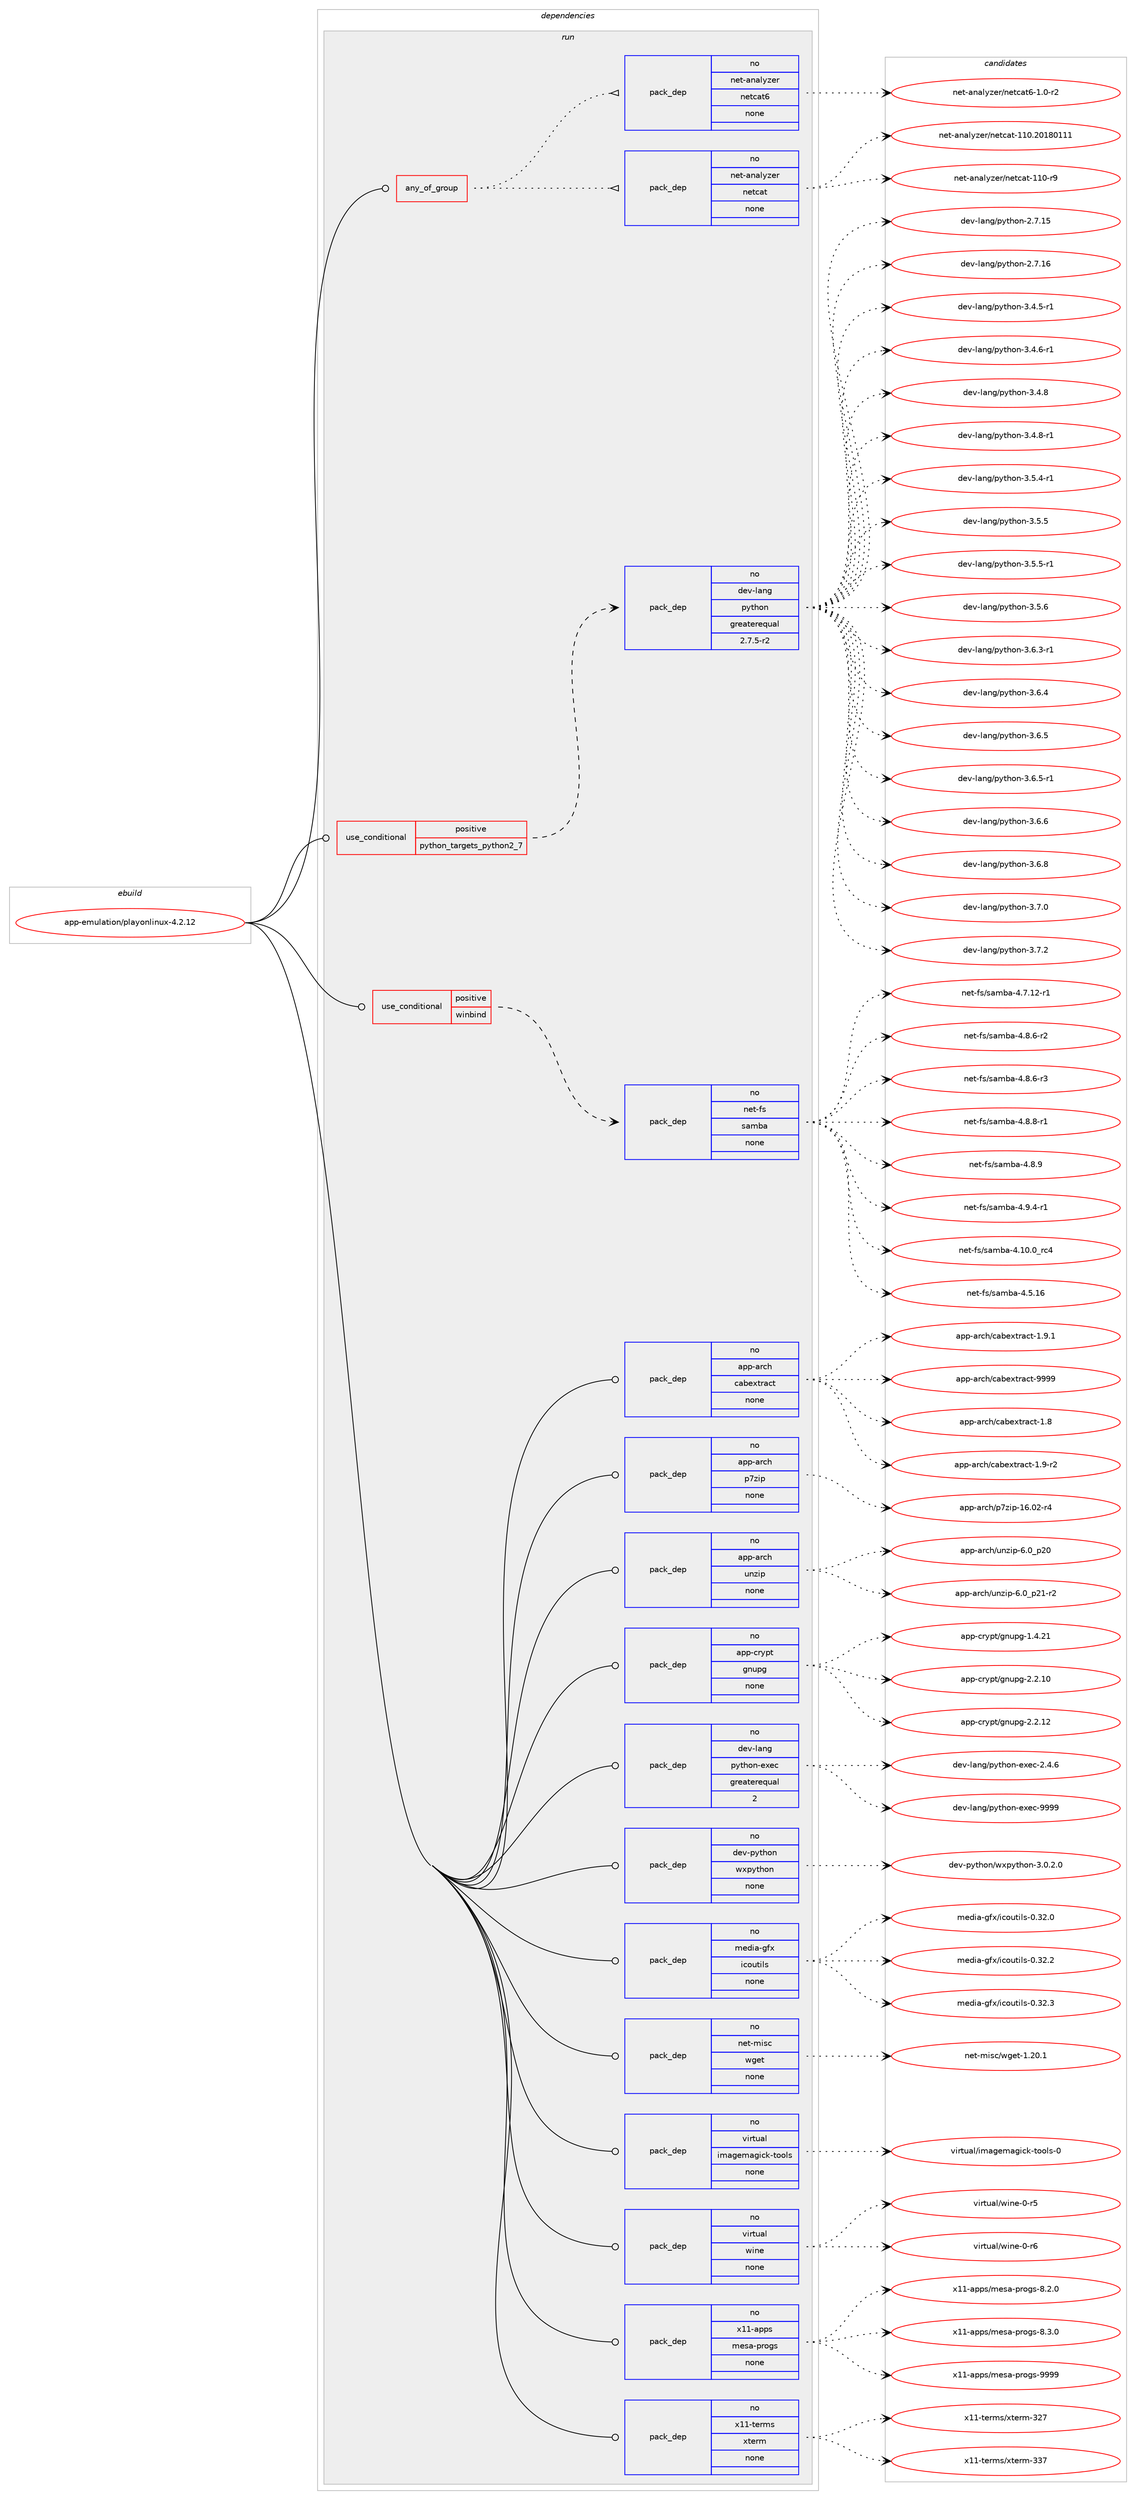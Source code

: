 digraph prolog {

# *************
# Graph options
# *************

newrank=true;
concentrate=true;
compound=true;
graph [rankdir=LR,fontname=Helvetica,fontsize=10,ranksep=1.5];#, ranksep=2.5, nodesep=0.2];
edge  [arrowhead=vee];
node  [fontname=Helvetica,fontsize=10];

# **********
# The ebuild
# **********

subgraph cluster_leftcol {
color=gray;
rank=same;
label=<<i>ebuild</i>>;
id [label="app-emulation/playonlinux-4.2.12", color=red, width=4, href="../app-emulation/playonlinux-4.2.12.svg"];
}

# ****************
# The dependencies
# ****************

subgraph cluster_midcol {
color=gray;
label=<<i>dependencies</i>>;
subgraph cluster_compile {
fillcolor="#eeeeee";
style=filled;
label=<<i>compile</i>>;
}
subgraph cluster_compileandrun {
fillcolor="#eeeeee";
style=filled;
label=<<i>compile and run</i>>;
}
subgraph cluster_run {
fillcolor="#eeeeee";
style=filled;
label=<<i>run</i>>;
subgraph any19486 {
dependency1287391 [label=<<TABLE BORDER="0" CELLBORDER="1" CELLSPACING="0" CELLPADDING="4"><TR><TD CELLPADDING="10">any_of_group</TD></TR></TABLE>>, shape=none, color=red];subgraph pack917079 {
dependency1287392 [label=<<TABLE BORDER="0" CELLBORDER="1" CELLSPACING="0" CELLPADDING="4" WIDTH="220"><TR><TD ROWSPAN="6" CELLPADDING="30">pack_dep</TD></TR><TR><TD WIDTH="110">no</TD></TR><TR><TD>net-analyzer</TD></TR><TR><TD>netcat</TD></TR><TR><TD>none</TD></TR><TR><TD></TD></TR></TABLE>>, shape=none, color=blue];
}
dependency1287391:e -> dependency1287392:w [weight=20,style="dotted",arrowhead="oinv"];
subgraph pack917080 {
dependency1287393 [label=<<TABLE BORDER="0" CELLBORDER="1" CELLSPACING="0" CELLPADDING="4" WIDTH="220"><TR><TD ROWSPAN="6" CELLPADDING="30">pack_dep</TD></TR><TR><TD WIDTH="110">no</TD></TR><TR><TD>net-analyzer</TD></TR><TR><TD>netcat6</TD></TR><TR><TD>none</TD></TR><TR><TD></TD></TR></TABLE>>, shape=none, color=blue];
}
dependency1287391:e -> dependency1287393:w [weight=20,style="dotted",arrowhead="oinv"];
}
id:e -> dependency1287391:w [weight=20,style="solid",arrowhead="odot"];
subgraph cond350298 {
dependency1287394 [label=<<TABLE BORDER="0" CELLBORDER="1" CELLSPACING="0" CELLPADDING="4"><TR><TD ROWSPAN="3" CELLPADDING="10">use_conditional</TD></TR><TR><TD>positive</TD></TR><TR><TD>python_targets_python2_7</TD></TR></TABLE>>, shape=none, color=red];
subgraph pack917081 {
dependency1287395 [label=<<TABLE BORDER="0" CELLBORDER="1" CELLSPACING="0" CELLPADDING="4" WIDTH="220"><TR><TD ROWSPAN="6" CELLPADDING="30">pack_dep</TD></TR><TR><TD WIDTH="110">no</TD></TR><TR><TD>dev-lang</TD></TR><TR><TD>python</TD></TR><TR><TD>greaterequal</TD></TR><TR><TD>2.7.5-r2</TD></TR></TABLE>>, shape=none, color=blue];
}
dependency1287394:e -> dependency1287395:w [weight=20,style="dashed",arrowhead="vee"];
}
id:e -> dependency1287394:w [weight=20,style="solid",arrowhead="odot"];
subgraph cond350299 {
dependency1287396 [label=<<TABLE BORDER="0" CELLBORDER="1" CELLSPACING="0" CELLPADDING="4"><TR><TD ROWSPAN="3" CELLPADDING="10">use_conditional</TD></TR><TR><TD>positive</TD></TR><TR><TD>winbind</TD></TR></TABLE>>, shape=none, color=red];
subgraph pack917082 {
dependency1287397 [label=<<TABLE BORDER="0" CELLBORDER="1" CELLSPACING="0" CELLPADDING="4" WIDTH="220"><TR><TD ROWSPAN="6" CELLPADDING="30">pack_dep</TD></TR><TR><TD WIDTH="110">no</TD></TR><TR><TD>net-fs</TD></TR><TR><TD>samba</TD></TR><TR><TD>none</TD></TR><TR><TD></TD></TR></TABLE>>, shape=none, color=blue];
}
dependency1287396:e -> dependency1287397:w [weight=20,style="dashed",arrowhead="vee"];
}
id:e -> dependency1287396:w [weight=20,style="solid",arrowhead="odot"];
subgraph pack917083 {
dependency1287398 [label=<<TABLE BORDER="0" CELLBORDER="1" CELLSPACING="0" CELLPADDING="4" WIDTH="220"><TR><TD ROWSPAN="6" CELLPADDING="30">pack_dep</TD></TR><TR><TD WIDTH="110">no</TD></TR><TR><TD>app-arch</TD></TR><TR><TD>cabextract</TD></TR><TR><TD>none</TD></TR><TR><TD></TD></TR></TABLE>>, shape=none, color=blue];
}
id:e -> dependency1287398:w [weight=20,style="solid",arrowhead="odot"];
subgraph pack917084 {
dependency1287399 [label=<<TABLE BORDER="0" CELLBORDER="1" CELLSPACING="0" CELLPADDING="4" WIDTH="220"><TR><TD ROWSPAN="6" CELLPADDING="30">pack_dep</TD></TR><TR><TD WIDTH="110">no</TD></TR><TR><TD>app-arch</TD></TR><TR><TD>p7zip</TD></TR><TR><TD>none</TD></TR><TR><TD></TD></TR></TABLE>>, shape=none, color=blue];
}
id:e -> dependency1287399:w [weight=20,style="solid",arrowhead="odot"];
subgraph pack917085 {
dependency1287400 [label=<<TABLE BORDER="0" CELLBORDER="1" CELLSPACING="0" CELLPADDING="4" WIDTH="220"><TR><TD ROWSPAN="6" CELLPADDING="30">pack_dep</TD></TR><TR><TD WIDTH="110">no</TD></TR><TR><TD>app-arch</TD></TR><TR><TD>unzip</TD></TR><TR><TD>none</TD></TR><TR><TD></TD></TR></TABLE>>, shape=none, color=blue];
}
id:e -> dependency1287400:w [weight=20,style="solid",arrowhead="odot"];
subgraph pack917086 {
dependency1287401 [label=<<TABLE BORDER="0" CELLBORDER="1" CELLSPACING="0" CELLPADDING="4" WIDTH="220"><TR><TD ROWSPAN="6" CELLPADDING="30">pack_dep</TD></TR><TR><TD WIDTH="110">no</TD></TR><TR><TD>app-crypt</TD></TR><TR><TD>gnupg</TD></TR><TR><TD>none</TD></TR><TR><TD></TD></TR></TABLE>>, shape=none, color=blue];
}
id:e -> dependency1287401:w [weight=20,style="solid",arrowhead="odot"];
subgraph pack917087 {
dependency1287402 [label=<<TABLE BORDER="0" CELLBORDER="1" CELLSPACING="0" CELLPADDING="4" WIDTH="220"><TR><TD ROWSPAN="6" CELLPADDING="30">pack_dep</TD></TR><TR><TD WIDTH="110">no</TD></TR><TR><TD>dev-lang</TD></TR><TR><TD>python-exec</TD></TR><TR><TD>greaterequal</TD></TR><TR><TD>2</TD></TR></TABLE>>, shape=none, color=blue];
}
id:e -> dependency1287402:w [weight=20,style="solid",arrowhead="odot"];
subgraph pack917088 {
dependency1287403 [label=<<TABLE BORDER="0" CELLBORDER="1" CELLSPACING="0" CELLPADDING="4" WIDTH="220"><TR><TD ROWSPAN="6" CELLPADDING="30">pack_dep</TD></TR><TR><TD WIDTH="110">no</TD></TR><TR><TD>dev-python</TD></TR><TR><TD>wxpython</TD></TR><TR><TD>none</TD></TR><TR><TD></TD></TR></TABLE>>, shape=none, color=blue];
}
id:e -> dependency1287403:w [weight=20,style="solid",arrowhead="odot"];
subgraph pack917089 {
dependency1287404 [label=<<TABLE BORDER="0" CELLBORDER="1" CELLSPACING="0" CELLPADDING="4" WIDTH="220"><TR><TD ROWSPAN="6" CELLPADDING="30">pack_dep</TD></TR><TR><TD WIDTH="110">no</TD></TR><TR><TD>media-gfx</TD></TR><TR><TD>icoutils</TD></TR><TR><TD>none</TD></TR><TR><TD></TD></TR></TABLE>>, shape=none, color=blue];
}
id:e -> dependency1287404:w [weight=20,style="solid",arrowhead="odot"];
subgraph pack917090 {
dependency1287405 [label=<<TABLE BORDER="0" CELLBORDER="1" CELLSPACING="0" CELLPADDING="4" WIDTH="220"><TR><TD ROWSPAN="6" CELLPADDING="30">pack_dep</TD></TR><TR><TD WIDTH="110">no</TD></TR><TR><TD>net-misc</TD></TR><TR><TD>wget</TD></TR><TR><TD>none</TD></TR><TR><TD></TD></TR></TABLE>>, shape=none, color=blue];
}
id:e -> dependency1287405:w [weight=20,style="solid",arrowhead="odot"];
subgraph pack917091 {
dependency1287406 [label=<<TABLE BORDER="0" CELLBORDER="1" CELLSPACING="0" CELLPADDING="4" WIDTH="220"><TR><TD ROWSPAN="6" CELLPADDING="30">pack_dep</TD></TR><TR><TD WIDTH="110">no</TD></TR><TR><TD>virtual</TD></TR><TR><TD>imagemagick-tools</TD></TR><TR><TD>none</TD></TR><TR><TD></TD></TR></TABLE>>, shape=none, color=blue];
}
id:e -> dependency1287406:w [weight=20,style="solid",arrowhead="odot"];
subgraph pack917092 {
dependency1287407 [label=<<TABLE BORDER="0" CELLBORDER="1" CELLSPACING="0" CELLPADDING="4" WIDTH="220"><TR><TD ROWSPAN="6" CELLPADDING="30">pack_dep</TD></TR><TR><TD WIDTH="110">no</TD></TR><TR><TD>virtual</TD></TR><TR><TD>wine</TD></TR><TR><TD>none</TD></TR><TR><TD></TD></TR></TABLE>>, shape=none, color=blue];
}
id:e -> dependency1287407:w [weight=20,style="solid",arrowhead="odot"];
subgraph pack917093 {
dependency1287408 [label=<<TABLE BORDER="0" CELLBORDER="1" CELLSPACING="0" CELLPADDING="4" WIDTH="220"><TR><TD ROWSPAN="6" CELLPADDING="30">pack_dep</TD></TR><TR><TD WIDTH="110">no</TD></TR><TR><TD>x11-apps</TD></TR><TR><TD>mesa-progs</TD></TR><TR><TD>none</TD></TR><TR><TD></TD></TR></TABLE>>, shape=none, color=blue];
}
id:e -> dependency1287408:w [weight=20,style="solid",arrowhead="odot"];
subgraph pack917094 {
dependency1287409 [label=<<TABLE BORDER="0" CELLBORDER="1" CELLSPACING="0" CELLPADDING="4" WIDTH="220"><TR><TD ROWSPAN="6" CELLPADDING="30">pack_dep</TD></TR><TR><TD WIDTH="110">no</TD></TR><TR><TD>x11-terms</TD></TR><TR><TD>xterm</TD></TR><TR><TD>none</TD></TR><TR><TD></TD></TR></TABLE>>, shape=none, color=blue];
}
id:e -> dependency1287409:w [weight=20,style="solid",arrowhead="odot"];
}
}

# **************
# The candidates
# **************

subgraph cluster_choices {
rank=same;
color=gray;
label=<<i>candidates</i>>;

subgraph choice917079 {
color=black;
nodesep=1;
choice110101116459711097108121122101114471101011169997116454949484511457 [label="net-analyzer/netcat-110-r9", color=red, width=4,href="../net-analyzer/netcat-110-r9.svg"];
choice11010111645971109710812112210111447110101116999711645494948465048495648494949 [label="net-analyzer/netcat-110.20180111", color=red, width=4,href="../net-analyzer/netcat-110.20180111.svg"];
dependency1287392:e -> choice110101116459711097108121122101114471101011169997116454949484511457:w [style=dotted,weight="100"];
dependency1287392:e -> choice11010111645971109710812112210111447110101116999711645494948465048495648494949:w [style=dotted,weight="100"];
}
subgraph choice917080 {
color=black;
nodesep=1;
choice11010111645971109710812112210111447110101116999711654454946484511450 [label="net-analyzer/netcat6-1.0-r2", color=red, width=4,href="../net-analyzer/netcat6-1.0-r2.svg"];
dependency1287393:e -> choice11010111645971109710812112210111447110101116999711654454946484511450:w [style=dotted,weight="100"];
}
subgraph choice917081 {
color=black;
nodesep=1;
choice10010111845108971101034711212111610411111045504655464953 [label="dev-lang/python-2.7.15", color=red, width=4,href="../dev-lang/python-2.7.15.svg"];
choice10010111845108971101034711212111610411111045504655464954 [label="dev-lang/python-2.7.16", color=red, width=4,href="../dev-lang/python-2.7.16.svg"];
choice1001011184510897110103471121211161041111104551465246534511449 [label="dev-lang/python-3.4.5-r1", color=red, width=4,href="../dev-lang/python-3.4.5-r1.svg"];
choice1001011184510897110103471121211161041111104551465246544511449 [label="dev-lang/python-3.4.6-r1", color=red, width=4,href="../dev-lang/python-3.4.6-r1.svg"];
choice100101118451089711010347112121116104111110455146524656 [label="dev-lang/python-3.4.8", color=red, width=4,href="../dev-lang/python-3.4.8.svg"];
choice1001011184510897110103471121211161041111104551465246564511449 [label="dev-lang/python-3.4.8-r1", color=red, width=4,href="../dev-lang/python-3.4.8-r1.svg"];
choice1001011184510897110103471121211161041111104551465346524511449 [label="dev-lang/python-3.5.4-r1", color=red, width=4,href="../dev-lang/python-3.5.4-r1.svg"];
choice100101118451089711010347112121116104111110455146534653 [label="dev-lang/python-3.5.5", color=red, width=4,href="../dev-lang/python-3.5.5.svg"];
choice1001011184510897110103471121211161041111104551465346534511449 [label="dev-lang/python-3.5.5-r1", color=red, width=4,href="../dev-lang/python-3.5.5-r1.svg"];
choice100101118451089711010347112121116104111110455146534654 [label="dev-lang/python-3.5.6", color=red, width=4,href="../dev-lang/python-3.5.6.svg"];
choice1001011184510897110103471121211161041111104551465446514511449 [label="dev-lang/python-3.6.3-r1", color=red, width=4,href="../dev-lang/python-3.6.3-r1.svg"];
choice100101118451089711010347112121116104111110455146544652 [label="dev-lang/python-3.6.4", color=red, width=4,href="../dev-lang/python-3.6.4.svg"];
choice100101118451089711010347112121116104111110455146544653 [label="dev-lang/python-3.6.5", color=red, width=4,href="../dev-lang/python-3.6.5.svg"];
choice1001011184510897110103471121211161041111104551465446534511449 [label="dev-lang/python-3.6.5-r1", color=red, width=4,href="../dev-lang/python-3.6.5-r1.svg"];
choice100101118451089711010347112121116104111110455146544654 [label="dev-lang/python-3.6.6", color=red, width=4,href="../dev-lang/python-3.6.6.svg"];
choice100101118451089711010347112121116104111110455146544656 [label="dev-lang/python-3.6.8", color=red, width=4,href="../dev-lang/python-3.6.8.svg"];
choice100101118451089711010347112121116104111110455146554648 [label="dev-lang/python-3.7.0", color=red, width=4,href="../dev-lang/python-3.7.0.svg"];
choice100101118451089711010347112121116104111110455146554650 [label="dev-lang/python-3.7.2", color=red, width=4,href="../dev-lang/python-3.7.2.svg"];
dependency1287395:e -> choice10010111845108971101034711212111610411111045504655464953:w [style=dotted,weight="100"];
dependency1287395:e -> choice10010111845108971101034711212111610411111045504655464954:w [style=dotted,weight="100"];
dependency1287395:e -> choice1001011184510897110103471121211161041111104551465246534511449:w [style=dotted,weight="100"];
dependency1287395:e -> choice1001011184510897110103471121211161041111104551465246544511449:w [style=dotted,weight="100"];
dependency1287395:e -> choice100101118451089711010347112121116104111110455146524656:w [style=dotted,weight="100"];
dependency1287395:e -> choice1001011184510897110103471121211161041111104551465246564511449:w [style=dotted,weight="100"];
dependency1287395:e -> choice1001011184510897110103471121211161041111104551465346524511449:w [style=dotted,weight="100"];
dependency1287395:e -> choice100101118451089711010347112121116104111110455146534653:w [style=dotted,weight="100"];
dependency1287395:e -> choice1001011184510897110103471121211161041111104551465346534511449:w [style=dotted,weight="100"];
dependency1287395:e -> choice100101118451089711010347112121116104111110455146534654:w [style=dotted,weight="100"];
dependency1287395:e -> choice1001011184510897110103471121211161041111104551465446514511449:w [style=dotted,weight="100"];
dependency1287395:e -> choice100101118451089711010347112121116104111110455146544652:w [style=dotted,weight="100"];
dependency1287395:e -> choice100101118451089711010347112121116104111110455146544653:w [style=dotted,weight="100"];
dependency1287395:e -> choice1001011184510897110103471121211161041111104551465446534511449:w [style=dotted,weight="100"];
dependency1287395:e -> choice100101118451089711010347112121116104111110455146544654:w [style=dotted,weight="100"];
dependency1287395:e -> choice100101118451089711010347112121116104111110455146544656:w [style=dotted,weight="100"];
dependency1287395:e -> choice100101118451089711010347112121116104111110455146554648:w [style=dotted,weight="100"];
dependency1287395:e -> choice100101118451089711010347112121116104111110455146554650:w [style=dotted,weight="100"];
}
subgraph choice917082 {
color=black;
nodesep=1;
choice110101116451021154711597109989745524649484648951149952 [label="net-fs/samba-4.10.0_rc4", color=red, width=4,href="../net-fs/samba-4.10.0_rc4.svg"];
choice110101116451021154711597109989745524653464954 [label="net-fs/samba-4.5.16", color=red, width=4,href="../net-fs/samba-4.5.16.svg"];
choice1101011164510211547115971099897455246554649504511449 [label="net-fs/samba-4.7.12-r1", color=red, width=4,href="../net-fs/samba-4.7.12-r1.svg"];
choice11010111645102115471159710998974552465646544511450 [label="net-fs/samba-4.8.6-r2", color=red, width=4,href="../net-fs/samba-4.8.6-r2.svg"];
choice11010111645102115471159710998974552465646544511451 [label="net-fs/samba-4.8.6-r3", color=red, width=4,href="../net-fs/samba-4.8.6-r3.svg"];
choice11010111645102115471159710998974552465646564511449 [label="net-fs/samba-4.8.8-r1", color=red, width=4,href="../net-fs/samba-4.8.8-r1.svg"];
choice1101011164510211547115971099897455246564657 [label="net-fs/samba-4.8.9", color=red, width=4,href="../net-fs/samba-4.8.9.svg"];
choice11010111645102115471159710998974552465746524511449 [label="net-fs/samba-4.9.4-r1", color=red, width=4,href="../net-fs/samba-4.9.4-r1.svg"];
dependency1287397:e -> choice110101116451021154711597109989745524649484648951149952:w [style=dotted,weight="100"];
dependency1287397:e -> choice110101116451021154711597109989745524653464954:w [style=dotted,weight="100"];
dependency1287397:e -> choice1101011164510211547115971099897455246554649504511449:w [style=dotted,weight="100"];
dependency1287397:e -> choice11010111645102115471159710998974552465646544511450:w [style=dotted,weight="100"];
dependency1287397:e -> choice11010111645102115471159710998974552465646544511451:w [style=dotted,weight="100"];
dependency1287397:e -> choice11010111645102115471159710998974552465646564511449:w [style=dotted,weight="100"];
dependency1287397:e -> choice1101011164510211547115971099897455246564657:w [style=dotted,weight="100"];
dependency1287397:e -> choice11010111645102115471159710998974552465746524511449:w [style=dotted,weight="100"];
}
subgraph choice917083 {
color=black;
nodesep=1;
choice9711211245971149910447999798101120116114979911645494656 [label="app-arch/cabextract-1.8", color=red, width=4,href="../app-arch/cabextract-1.8.svg"];
choice97112112459711499104479997981011201161149799116454946574511450 [label="app-arch/cabextract-1.9-r2", color=red, width=4,href="../app-arch/cabextract-1.9-r2.svg"];
choice97112112459711499104479997981011201161149799116454946574649 [label="app-arch/cabextract-1.9.1", color=red, width=4,href="../app-arch/cabextract-1.9.1.svg"];
choice971121124597114991044799979810112011611497991164557575757 [label="app-arch/cabextract-9999", color=red, width=4,href="../app-arch/cabextract-9999.svg"];
dependency1287398:e -> choice9711211245971149910447999798101120116114979911645494656:w [style=dotted,weight="100"];
dependency1287398:e -> choice97112112459711499104479997981011201161149799116454946574511450:w [style=dotted,weight="100"];
dependency1287398:e -> choice97112112459711499104479997981011201161149799116454946574649:w [style=dotted,weight="100"];
dependency1287398:e -> choice971121124597114991044799979810112011611497991164557575757:w [style=dotted,weight="100"];
}
subgraph choice917084 {
color=black;
nodesep=1;
choice9711211245971149910447112551221051124549544648504511452 [label="app-arch/p7zip-16.02-r4", color=red, width=4,href="../app-arch/p7zip-16.02-r4.svg"];
dependency1287399:e -> choice9711211245971149910447112551221051124549544648504511452:w [style=dotted,weight="100"];
}
subgraph choice917085 {
color=black;
nodesep=1;
choice971121124597114991044711711012210511245544648951125048 [label="app-arch/unzip-6.0_p20", color=red, width=4,href="../app-arch/unzip-6.0_p20.svg"];
choice9711211245971149910447117110122105112455446489511250494511450 [label="app-arch/unzip-6.0_p21-r2", color=red, width=4,href="../app-arch/unzip-6.0_p21-r2.svg"];
dependency1287400:e -> choice971121124597114991044711711012210511245544648951125048:w [style=dotted,weight="100"];
dependency1287400:e -> choice9711211245971149910447117110122105112455446489511250494511450:w [style=dotted,weight="100"];
}
subgraph choice917086 {
color=black;
nodesep=1;
choice9711211245991141211121164710311011711210345494652465049 [label="app-crypt/gnupg-1.4.21", color=red, width=4,href="../app-crypt/gnupg-1.4.21.svg"];
choice9711211245991141211121164710311011711210345504650464948 [label="app-crypt/gnupg-2.2.10", color=red, width=4,href="../app-crypt/gnupg-2.2.10.svg"];
choice9711211245991141211121164710311011711210345504650464950 [label="app-crypt/gnupg-2.2.12", color=red, width=4,href="../app-crypt/gnupg-2.2.12.svg"];
dependency1287401:e -> choice9711211245991141211121164710311011711210345494652465049:w [style=dotted,weight="100"];
dependency1287401:e -> choice9711211245991141211121164710311011711210345504650464948:w [style=dotted,weight="100"];
dependency1287401:e -> choice9711211245991141211121164710311011711210345504650464950:w [style=dotted,weight="100"];
}
subgraph choice917087 {
color=black;
nodesep=1;
choice1001011184510897110103471121211161041111104510112010199455046524654 [label="dev-lang/python-exec-2.4.6", color=red, width=4,href="../dev-lang/python-exec-2.4.6.svg"];
choice10010111845108971101034711212111610411111045101120101994557575757 [label="dev-lang/python-exec-9999", color=red, width=4,href="../dev-lang/python-exec-9999.svg"];
dependency1287402:e -> choice1001011184510897110103471121211161041111104510112010199455046524654:w [style=dotted,weight="100"];
dependency1287402:e -> choice10010111845108971101034711212111610411111045101120101994557575757:w [style=dotted,weight="100"];
}
subgraph choice917088 {
color=black;
nodesep=1;
choice10010111845112121116104111110471191201121211161041111104551464846504648 [label="dev-python/wxpython-3.0.2.0", color=red, width=4,href="../dev-python/wxpython-3.0.2.0.svg"];
dependency1287403:e -> choice10010111845112121116104111110471191201121211161041111104551464846504648:w [style=dotted,weight="100"];
}
subgraph choice917089 {
color=black;
nodesep=1;
choice1091011001059745103102120471059911111711610510811545484651504648 [label="media-gfx/icoutils-0.32.0", color=red, width=4,href="../media-gfx/icoutils-0.32.0.svg"];
choice1091011001059745103102120471059911111711610510811545484651504650 [label="media-gfx/icoutils-0.32.2", color=red, width=4,href="../media-gfx/icoutils-0.32.2.svg"];
choice1091011001059745103102120471059911111711610510811545484651504651 [label="media-gfx/icoutils-0.32.3", color=red, width=4,href="../media-gfx/icoutils-0.32.3.svg"];
dependency1287404:e -> choice1091011001059745103102120471059911111711610510811545484651504648:w [style=dotted,weight="100"];
dependency1287404:e -> choice1091011001059745103102120471059911111711610510811545484651504650:w [style=dotted,weight="100"];
dependency1287404:e -> choice1091011001059745103102120471059911111711610510811545484651504651:w [style=dotted,weight="100"];
}
subgraph choice917090 {
color=black;
nodesep=1;
choice11010111645109105115994711910310111645494650484649 [label="net-misc/wget-1.20.1", color=red, width=4,href="../net-misc/wget-1.20.1.svg"];
dependency1287405:e -> choice11010111645109105115994711910310111645494650484649:w [style=dotted,weight="100"];
}
subgraph choice917091 {
color=black;
nodesep=1;
choice1181051141161179710847105109971031011099710310599107451161111111081154548 [label="virtual/imagemagick-tools-0", color=red, width=4,href="../virtual/imagemagick-tools-0.svg"];
dependency1287406:e -> choice1181051141161179710847105109971031011099710310599107451161111111081154548:w [style=dotted,weight="100"];
}
subgraph choice917092 {
color=black;
nodesep=1;
choice118105114116117971084711910511010145484511453 [label="virtual/wine-0-r5", color=red, width=4,href="../virtual/wine-0-r5.svg"];
choice118105114116117971084711910511010145484511454 [label="virtual/wine-0-r6", color=red, width=4,href="../virtual/wine-0-r6.svg"];
dependency1287407:e -> choice118105114116117971084711910511010145484511453:w [style=dotted,weight="100"];
dependency1287407:e -> choice118105114116117971084711910511010145484511454:w [style=dotted,weight="100"];
}
subgraph choice917093 {
color=black;
nodesep=1;
choice12049494597112112115471091011159745112114111103115455646504648 [label="x11-apps/mesa-progs-8.2.0", color=red, width=4,href="../x11-apps/mesa-progs-8.2.0.svg"];
choice12049494597112112115471091011159745112114111103115455646514648 [label="x11-apps/mesa-progs-8.3.0", color=red, width=4,href="../x11-apps/mesa-progs-8.3.0.svg"];
choice120494945971121121154710910111597451121141111031154557575757 [label="x11-apps/mesa-progs-9999", color=red, width=4,href="../x11-apps/mesa-progs-9999.svg"];
dependency1287408:e -> choice12049494597112112115471091011159745112114111103115455646504648:w [style=dotted,weight="100"];
dependency1287408:e -> choice12049494597112112115471091011159745112114111103115455646514648:w [style=dotted,weight="100"];
dependency1287408:e -> choice120494945971121121154710910111597451121141111031154557575757:w [style=dotted,weight="100"];
}
subgraph choice917094 {
color=black;
nodesep=1;
choice1204949451161011141091154712011610111410945515055 [label="x11-terms/xterm-327", color=red, width=4,href="../x11-terms/xterm-327.svg"];
choice1204949451161011141091154712011610111410945515155 [label="x11-terms/xterm-337", color=red, width=4,href="../x11-terms/xterm-337.svg"];
dependency1287409:e -> choice1204949451161011141091154712011610111410945515055:w [style=dotted,weight="100"];
dependency1287409:e -> choice1204949451161011141091154712011610111410945515155:w [style=dotted,weight="100"];
}
}

}
